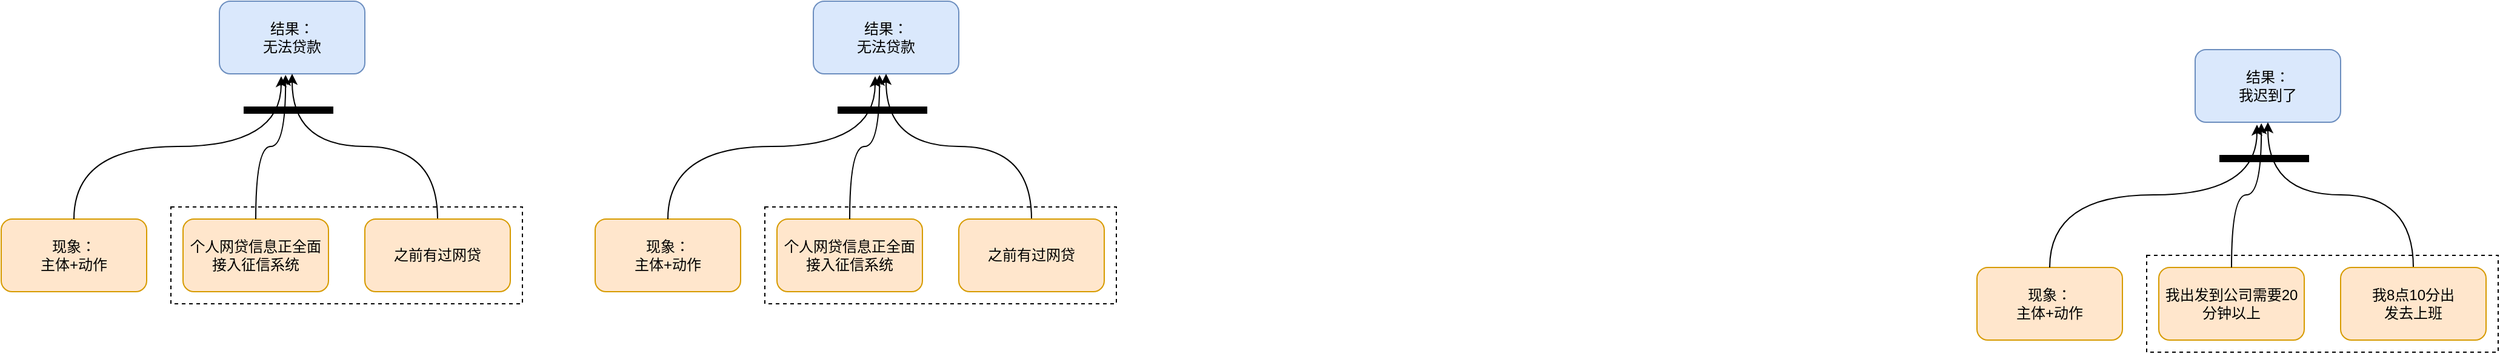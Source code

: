 <mxfile version="22.1.7" type="github">
  <diagram name="第 1 页" id="-YDZAZbOoPaihumaPKAI">
    <mxGraphModel dx="3437" dy="468" grid="1" gridSize="10" guides="1" tooltips="1" connect="1" arrows="1" fold="1" page="1" pageScale="1" pageWidth="827" pageHeight="1169" math="0" shadow="0">
      <root>
        <mxCell id="0" />
        <mxCell id="1" parent="0" />
        <mxCell id="W8f5LiiMpVAF6FN5ByhR-10" value="" style="rounded=0;whiteSpace=wrap;html=1;dashed=1;fillColor=none;" vertex="1" parent="1">
          <mxGeometry x="-1520" y="230" width="290" height="80" as="geometry" />
        </mxCell>
        <mxCell id="u0APZQ-0mrMtIYkuVcgC-2" value="&lt;div&gt;结果：&lt;/div&gt;&lt;div&gt;我迟到了&lt;br&gt;&lt;/div&gt;" style="rounded=1;whiteSpace=wrap;html=1;fillColor=#dae8fc;strokeColor=#6c8ebf;" parent="1" vertex="1">
          <mxGeometry x="150" y="100" width="120" height="60" as="geometry" />
        </mxCell>
        <mxCell id="u0APZQ-0mrMtIYkuVcgC-3" value="&lt;div&gt;现象：&lt;/div&gt;&lt;div&gt;主体+动作&lt;br&gt;&lt;/div&gt;" style="rounded=1;whiteSpace=wrap;html=1;fillColor=#ffe6cc;strokeColor=#d79b00;" parent="1" vertex="1">
          <mxGeometry x="-30" y="280" width="120" height="60" as="geometry" />
        </mxCell>
        <mxCell id="u0APZQ-0mrMtIYkuVcgC-6" style="edgeStyle=orthogonalEdgeStyle;rounded=0;orthogonalLoop=1;jettySize=auto;html=1;entryX=0.5;entryY=1;entryDx=0;entryDy=0;curved=1;" parent="1" source="u0APZQ-0mrMtIYkuVcgC-4" target="u0APZQ-0mrMtIYkuVcgC-2" edge="1">
          <mxGeometry relative="1" as="geometry">
            <mxPoint x="200" y="170" as="targetPoint" />
          </mxGeometry>
        </mxCell>
        <mxCell id="u0APZQ-0mrMtIYkuVcgC-4" value="&lt;div&gt;我8点10分出&lt;/div&gt;&lt;div&gt;发去上班&lt;/div&gt;" style="rounded=1;whiteSpace=wrap;html=1;fillColor=#ffe6cc;strokeColor=#d79b00;" parent="1" vertex="1">
          <mxGeometry x="270" y="280" width="120" height="60" as="geometry" />
        </mxCell>
        <mxCell id="u0APZQ-0mrMtIYkuVcgC-5" style="edgeStyle=orthogonalEdgeStyle;rounded=0;orthogonalLoop=1;jettySize=auto;html=1;entryX=0.425;entryY=1.033;entryDx=0;entryDy=0;entryPerimeter=0;curved=1;exitX=0.5;exitY=0;exitDx=0;exitDy=0;" parent="1" source="u0APZQ-0mrMtIYkuVcgC-3" target="u0APZQ-0mrMtIYkuVcgC-2" edge="1">
          <mxGeometry relative="1" as="geometry" />
        </mxCell>
        <mxCell id="u0APZQ-0mrMtIYkuVcgC-7" value="" style="endArrow=none;html=1;rounded=0;strokeWidth=6;" parent="1" edge="1">
          <mxGeometry width="50" height="50" relative="1" as="geometry">
            <mxPoint x="170" y="190" as="sourcePoint" />
            <mxPoint x="244" y="190" as="targetPoint" />
          </mxGeometry>
        </mxCell>
        <mxCell id="u0APZQ-0mrMtIYkuVcgC-8" value="我出发到公司需要20分钟以上" style="rounded=1;whiteSpace=wrap;html=1;fillColor=#ffe6cc;strokeColor=#d79b00;" parent="1" vertex="1">
          <mxGeometry x="120" y="280" width="120" height="60" as="geometry" />
        </mxCell>
        <mxCell id="u0APZQ-0mrMtIYkuVcgC-9" style="edgeStyle=orthogonalEdgeStyle;rounded=0;orthogonalLoop=1;jettySize=auto;html=1;entryX=0.455;entryY=1.014;entryDx=0;entryDy=0;entryPerimeter=0;curved=1;" parent="1" source="u0APZQ-0mrMtIYkuVcgC-8" target="u0APZQ-0mrMtIYkuVcgC-2" edge="1">
          <mxGeometry relative="1" as="geometry" />
        </mxCell>
        <mxCell id="u0APZQ-0mrMtIYkuVcgC-10" value="" style="rounded=0;whiteSpace=wrap;html=1;dashed=1;fillColor=none;" parent="1" vertex="1">
          <mxGeometry x="110" y="270" width="290" height="80" as="geometry" />
        </mxCell>
        <mxCell id="W8f5LiiMpVAF6FN5ByhR-2" value="&lt;div&gt;结果：&lt;/div&gt;&lt;div&gt;无法贷款&lt;br&gt;&lt;/div&gt;" style="rounded=1;whiteSpace=wrap;html=1;fillColor=#dae8fc;strokeColor=#6c8ebf;" vertex="1" parent="1">
          <mxGeometry x="-1480" y="60" width="120" height="60" as="geometry" />
        </mxCell>
        <mxCell id="W8f5LiiMpVAF6FN5ByhR-3" value="&lt;div&gt;现象：&lt;/div&gt;&lt;div&gt;主体+动作&lt;br&gt;&lt;/div&gt;" style="rounded=1;whiteSpace=wrap;html=1;fillColor=#ffe6cc;strokeColor=#d79b00;" vertex="1" parent="1">
          <mxGeometry x="-1660" y="240" width="120" height="60" as="geometry" />
        </mxCell>
        <mxCell id="W8f5LiiMpVAF6FN5ByhR-4" style="edgeStyle=orthogonalEdgeStyle;rounded=0;orthogonalLoop=1;jettySize=auto;html=1;entryX=0.5;entryY=1;entryDx=0;entryDy=0;curved=1;" edge="1" parent="1" source="W8f5LiiMpVAF6FN5ByhR-5" target="W8f5LiiMpVAF6FN5ByhR-2">
          <mxGeometry relative="1" as="geometry">
            <mxPoint x="-1430" y="130" as="targetPoint" />
          </mxGeometry>
        </mxCell>
        <mxCell id="W8f5LiiMpVAF6FN5ByhR-5" value="之前有过网贷" style="rounded=1;whiteSpace=wrap;html=1;fillColor=#ffe6cc;strokeColor=#d79b00;" vertex="1" parent="1">
          <mxGeometry x="-1360" y="240" width="120" height="60" as="geometry" />
        </mxCell>
        <mxCell id="W8f5LiiMpVAF6FN5ByhR-6" style="edgeStyle=orthogonalEdgeStyle;rounded=0;orthogonalLoop=1;jettySize=auto;html=1;entryX=0.425;entryY=1.033;entryDx=0;entryDy=0;entryPerimeter=0;curved=1;exitX=0.5;exitY=0;exitDx=0;exitDy=0;" edge="1" parent="1" source="W8f5LiiMpVAF6FN5ByhR-3" target="W8f5LiiMpVAF6FN5ByhR-2">
          <mxGeometry relative="1" as="geometry" />
        </mxCell>
        <mxCell id="W8f5LiiMpVAF6FN5ByhR-7" value="" style="endArrow=none;html=1;rounded=0;strokeWidth=6;" edge="1" parent="1">
          <mxGeometry width="50" height="50" relative="1" as="geometry">
            <mxPoint x="-1460" y="150" as="sourcePoint" />
            <mxPoint x="-1386" y="150" as="targetPoint" />
          </mxGeometry>
        </mxCell>
        <mxCell id="W8f5LiiMpVAF6FN5ByhR-8" value="个人网贷信息正全面接入征信系统" style="rounded=1;whiteSpace=wrap;html=1;fillColor=#ffe6cc;strokeColor=#d79b00;" vertex="1" parent="1">
          <mxGeometry x="-1510" y="240" width="120" height="60" as="geometry" />
        </mxCell>
        <mxCell id="W8f5LiiMpVAF6FN5ByhR-9" style="edgeStyle=orthogonalEdgeStyle;rounded=0;orthogonalLoop=1;jettySize=auto;html=1;entryX=0.455;entryY=1.014;entryDx=0;entryDy=0;entryPerimeter=0;curved=1;" edge="1" parent="1" source="W8f5LiiMpVAF6FN5ByhR-8" target="W8f5LiiMpVAF6FN5ByhR-2">
          <mxGeometry relative="1" as="geometry" />
        </mxCell>
        <mxCell id="W8f5LiiMpVAF6FN5ByhR-11" value="" style="rounded=0;whiteSpace=wrap;html=1;dashed=1;fillColor=none;" vertex="1" parent="1">
          <mxGeometry x="-1030" y="230" width="290" height="80" as="geometry" />
        </mxCell>
        <mxCell id="W8f5LiiMpVAF6FN5ByhR-12" value="&lt;div&gt;结果：&lt;/div&gt;&lt;div&gt;无法贷款&lt;br&gt;&lt;/div&gt;" style="rounded=1;whiteSpace=wrap;html=1;fillColor=#dae8fc;strokeColor=#6c8ebf;" vertex="1" parent="1">
          <mxGeometry x="-990" y="60" width="120" height="60" as="geometry" />
        </mxCell>
        <mxCell id="W8f5LiiMpVAF6FN5ByhR-13" value="&lt;div&gt;现象：&lt;/div&gt;&lt;div&gt;主体+动作&lt;br&gt;&lt;/div&gt;" style="rounded=1;whiteSpace=wrap;html=1;fillColor=#ffe6cc;strokeColor=#d79b00;" vertex="1" parent="1">
          <mxGeometry x="-1170" y="240" width="120" height="60" as="geometry" />
        </mxCell>
        <mxCell id="W8f5LiiMpVAF6FN5ByhR-14" style="edgeStyle=orthogonalEdgeStyle;rounded=0;orthogonalLoop=1;jettySize=auto;html=1;entryX=0.5;entryY=1;entryDx=0;entryDy=0;curved=1;" edge="1" parent="1" source="W8f5LiiMpVAF6FN5ByhR-15" target="W8f5LiiMpVAF6FN5ByhR-12">
          <mxGeometry relative="1" as="geometry">
            <mxPoint x="-940" y="130" as="targetPoint" />
          </mxGeometry>
        </mxCell>
        <mxCell id="W8f5LiiMpVAF6FN5ByhR-15" value="之前有过网贷" style="rounded=1;whiteSpace=wrap;html=1;fillColor=#ffe6cc;strokeColor=#d79b00;" vertex="1" parent="1">
          <mxGeometry x="-870" y="240" width="120" height="60" as="geometry" />
        </mxCell>
        <mxCell id="W8f5LiiMpVAF6FN5ByhR-16" style="edgeStyle=orthogonalEdgeStyle;rounded=0;orthogonalLoop=1;jettySize=auto;html=1;entryX=0.425;entryY=1.033;entryDx=0;entryDy=0;entryPerimeter=0;curved=1;exitX=0.5;exitY=0;exitDx=0;exitDy=0;" edge="1" parent="1" source="W8f5LiiMpVAF6FN5ByhR-13" target="W8f5LiiMpVAF6FN5ByhR-12">
          <mxGeometry relative="1" as="geometry" />
        </mxCell>
        <mxCell id="W8f5LiiMpVAF6FN5ByhR-17" value="" style="endArrow=none;html=1;rounded=0;strokeWidth=6;" edge="1" parent="1">
          <mxGeometry width="50" height="50" relative="1" as="geometry">
            <mxPoint x="-970" y="150" as="sourcePoint" />
            <mxPoint x="-896" y="150" as="targetPoint" />
          </mxGeometry>
        </mxCell>
        <mxCell id="W8f5LiiMpVAF6FN5ByhR-18" value="个人网贷信息正全面接入征信系统" style="rounded=1;whiteSpace=wrap;html=1;fillColor=#ffe6cc;strokeColor=#d79b00;" vertex="1" parent="1">
          <mxGeometry x="-1020" y="240" width="120" height="60" as="geometry" />
        </mxCell>
        <mxCell id="W8f5LiiMpVAF6FN5ByhR-19" style="edgeStyle=orthogonalEdgeStyle;rounded=0;orthogonalLoop=1;jettySize=auto;html=1;entryX=0.455;entryY=1.014;entryDx=0;entryDy=0;entryPerimeter=0;curved=1;" edge="1" parent="1" source="W8f5LiiMpVAF6FN5ByhR-18" target="W8f5LiiMpVAF6FN5ByhR-12">
          <mxGeometry relative="1" as="geometry" />
        </mxCell>
      </root>
    </mxGraphModel>
  </diagram>
</mxfile>
